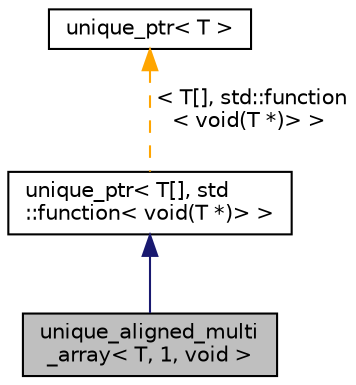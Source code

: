 digraph "unique_aligned_multi_array&lt; T, 1, void &gt;"
{
 // LATEX_PDF_SIZE
  edge [fontname="Helvetica",fontsize="10",labelfontname="Helvetica",labelfontsize="10"];
  node [fontname="Helvetica",fontsize="10",shape=record];
  Node1 [label="unique_aligned_multi\l_array\< T, 1, void \>",height=0.2,width=0.4,color="black", fillcolor="grey75", style="filled", fontcolor="black",tooltip="Aligned one-dimensional array."];
  Node2 -> Node1 [dir="back",color="midnightblue",fontsize="10",style="solid",fontname="Helvetica"];
  Node2 [label="unique_ptr\< T[], std\l::function\< void(T *)\> \>",height=0.2,width=0.4,color="black", fillcolor="white", style="filled",tooltip=" "];
  Node3 -> Node2 [dir="back",color="orange",fontsize="10",style="dashed",label=" \< T[], std::function\l\< void(T *)\> \>" ,fontname="Helvetica"];
  Node3 [label="unique_ptr\< T \>",height=0.2,width=0.4,color="black", fillcolor="white", style="filled",tooltip=" "];
}
